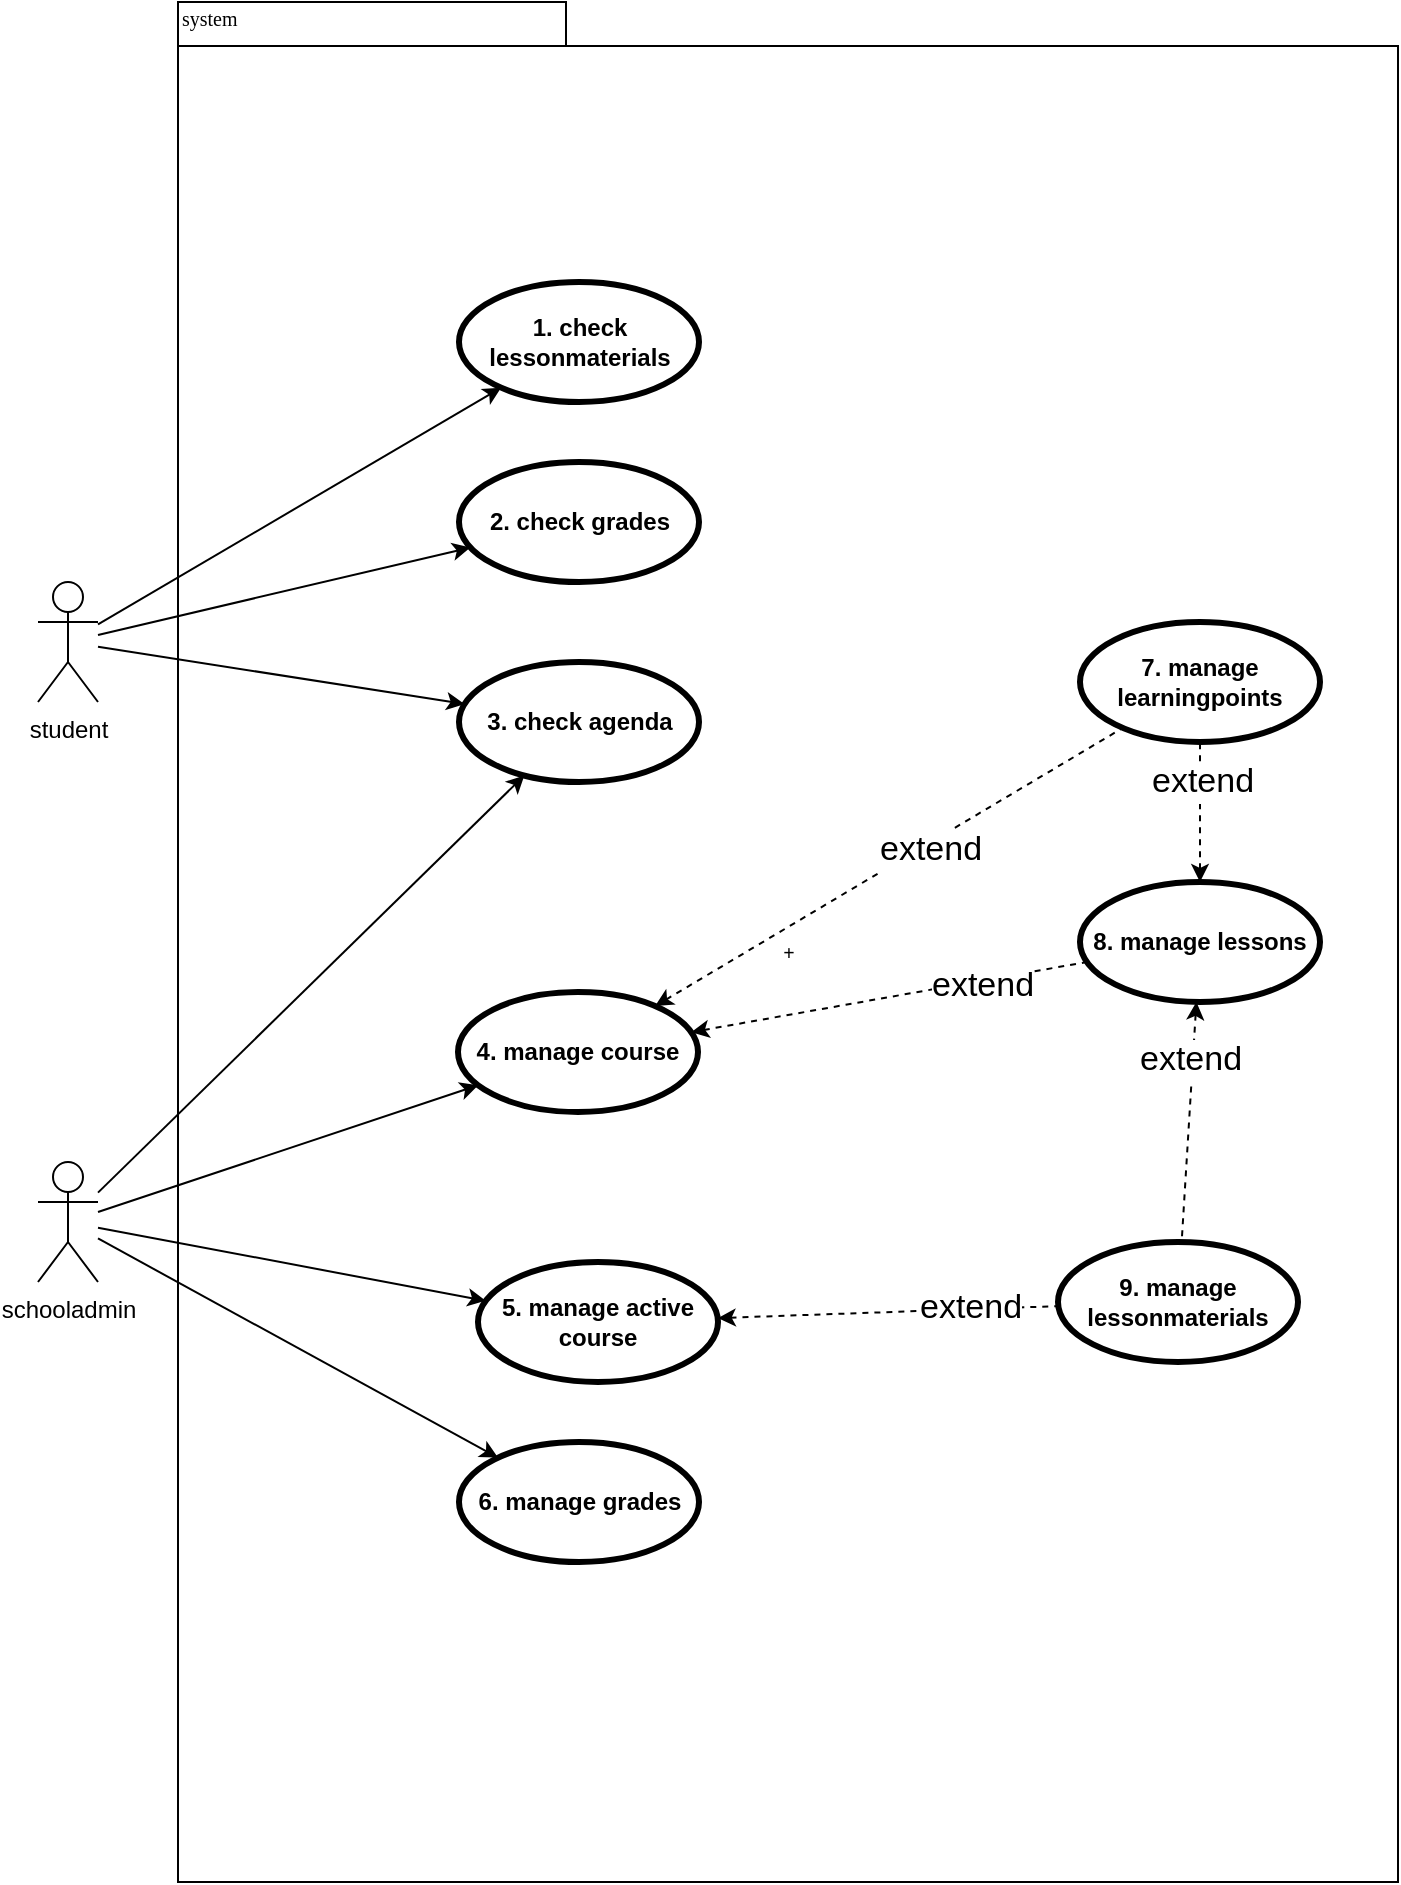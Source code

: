 <mxfile version="15.4.0" type="device"><diagram name="Page-1" id="b5b7bab2-c9e2-2cf4-8b2a-24fd1a2a6d21"><mxGraphModel dx="1278" dy="966" grid="1" gridSize="10" guides="1" tooltips="1" connect="1" arrows="1" fold="1" page="1" pageScale="1" pageWidth="827" pageHeight="1169" background="none" math="0" shadow="0"><root><mxCell id="0"/><mxCell id="1" parent="0"/><mxCell id="6e0c8c40b5770093-72" value="+" style="shape=folder;fontStyle=1;spacingTop=10;tabWidth=194;tabHeight=22;tabPosition=left;html=1;rounded=0;shadow=0;comic=0;labelBackgroundColor=none;strokeWidth=1;fillColor=none;fontFamily=Verdana;fontSize=10;align=center;" parent="1" vertex="1"><mxGeometry x="440" y="90" width="610" height="940" as="geometry"/></mxCell><mxCell id="6e0c8c40b5770093-73" value="system" style="text;html=1;align=left;verticalAlign=top;spacingTop=-4;fontSize=10;fontFamily=Verdana" parent="1" vertex="1"><mxGeometry x="440" y="90" width="130" height="20" as="geometry"/></mxCell><mxCell id="IXdXM9mMUdKJUAoANSnt-32" style="edgeStyle=none;rounded=0;orthogonalLoop=1;jettySize=auto;html=1;" parent="1" source="IXdXM9mMUdKJUAoANSnt-1" target="IXdXM9mMUdKJUAoANSnt-30" edge="1"><mxGeometry relative="1" as="geometry"/></mxCell><mxCell id="IXdXM9mMUdKJUAoANSnt-36" style="edgeStyle=none;rounded=0;orthogonalLoop=1;jettySize=auto;html=1;" parent="1" source="IXdXM9mMUdKJUAoANSnt-1" target="IXdXM9mMUdKJUAoANSnt-35" edge="1"><mxGeometry relative="1" as="geometry"/></mxCell><mxCell id="IXdXM9mMUdKJUAoANSnt-38" style="edgeStyle=none;rounded=0;orthogonalLoop=1;jettySize=auto;html=1;" parent="1" source="IXdXM9mMUdKJUAoANSnt-1" target="IXdXM9mMUdKJUAoANSnt-37" edge="1"><mxGeometry relative="1" as="geometry"/></mxCell><mxCell id="IXdXM9mMUdKJUAoANSnt-1" value="student" style="shape=umlActor;html=1;verticalLabelPosition=bottom;verticalAlign=top;align=center;" parent="1" vertex="1"><mxGeometry x="370" y="380" width="30" height="60" as="geometry"/></mxCell><mxCell id="IXdXM9mMUdKJUAoANSnt-4" style="rounded=0;orthogonalLoop=1;jettySize=auto;html=1;" parent="1" source="IXdXM9mMUdKJUAoANSnt-2" target="IXdXM9mMUdKJUAoANSnt-3" edge="1"><mxGeometry relative="1" as="geometry"/></mxCell><mxCell id="IXdXM9mMUdKJUAoANSnt-19" style="edgeStyle=none;rounded=0;orthogonalLoop=1;jettySize=auto;html=1;" parent="1" source="IXdXM9mMUdKJUAoANSnt-2" target="IXdXM9mMUdKJUAoANSnt-18" edge="1"><mxGeometry relative="1" as="geometry"/></mxCell><mxCell id="IXdXM9mMUdKJUAoANSnt-31" style="edgeStyle=none;rounded=0;orthogonalLoop=1;jettySize=auto;html=1;" parent="1" source="IXdXM9mMUdKJUAoANSnt-2" target="IXdXM9mMUdKJUAoANSnt-30" edge="1"><mxGeometry relative="1" as="geometry"/></mxCell><mxCell id="IXdXM9mMUdKJUAoANSnt-34" style="edgeStyle=none;rounded=0;orthogonalLoop=1;jettySize=auto;html=1;" parent="1" source="IXdXM9mMUdKJUAoANSnt-2" target="IXdXM9mMUdKJUAoANSnt-33" edge="1"><mxGeometry relative="1" as="geometry"/></mxCell><mxCell id="IXdXM9mMUdKJUAoANSnt-2" value="schooladmin" style="shape=umlActor;html=1;verticalLabelPosition=bottom;verticalAlign=top;align=center;" parent="1" vertex="1"><mxGeometry x="370" y="670" width="30" height="60" as="geometry"/></mxCell><mxCell id="IXdXM9mMUdKJUAoANSnt-8" value="" style="edgeStyle=none;rounded=0;orthogonalLoop=1;jettySize=auto;html=1;dashed=1;startArrow=classic;startFill=1;endArrow=none;endFill=0;" parent="1" source="IXdXM9mMUdKJUAoANSnt-3" target="IXdXM9mMUdKJUAoANSnt-7" edge="1"><mxGeometry relative="1" as="geometry"/></mxCell><mxCell id="IXdXM9mMUdKJUAoANSnt-42" value="extend" style="edgeLabel;html=1;align=center;verticalAlign=middle;resizable=0;points=[];fontSize=17;" parent="IXdXM9mMUdKJUAoANSnt-8" vertex="1" connectable="0"><mxGeometry x="0.165" y="-2" relative="1" as="geometry"><mxPoint y="1" as="offset"/></mxGeometry></mxCell><mxCell id="IXdXM9mMUdKJUAoANSnt-10" value="" style="edgeStyle=none;rounded=0;orthogonalLoop=1;jettySize=auto;html=1;dashed=1;endArrow=none;endFill=0;startArrow=classic;startFill=1;" parent="1" source="IXdXM9mMUdKJUAoANSnt-3" target="IXdXM9mMUdKJUAoANSnt-9" edge="1"><mxGeometry relative="1" as="geometry"/></mxCell><mxCell id="IXdXM9mMUdKJUAoANSnt-51" value="extend" style="edgeLabel;html=1;align=center;verticalAlign=middle;resizable=0;points=[];fontSize=17;" parent="IXdXM9mMUdKJUAoANSnt-10" vertex="1" connectable="0"><mxGeometry x="0.467" y="-2" relative="1" as="geometry"><mxPoint as="offset"/></mxGeometry></mxCell><mxCell id="IXdXM9mMUdKJUAoANSnt-3" value="4. manage course" style="shape=ellipse;html=1;strokeWidth=3;fontStyle=1;whiteSpace=wrap;align=center;perimeter=ellipsePerimeter;" parent="1" vertex="1"><mxGeometry x="580" y="585" width="120" height="60" as="geometry"/></mxCell><mxCell id="IXdXM9mMUdKJUAoANSnt-7" value="7. manage learningpoints" style="shape=ellipse;html=1;strokeWidth=3;fontStyle=1;whiteSpace=wrap;align=center;perimeter=ellipsePerimeter;" parent="1" vertex="1"><mxGeometry x="891" y="400" width="120" height="60" as="geometry"/></mxCell><mxCell id="IXdXM9mMUdKJUAoANSnt-11" style="edgeStyle=none;rounded=0;orthogonalLoop=1;jettySize=auto;html=1;dashed=1;startArrow=classic;startFill=1;endArrow=none;endFill=0;" parent="1" source="IXdXM9mMUdKJUAoANSnt-9" target="IXdXM9mMUdKJUAoANSnt-7" edge="1"><mxGeometry relative="1" as="geometry"/></mxCell><mxCell id="IXdXM9mMUdKJUAoANSnt-44" value="extend" style="edgeLabel;html=1;align=center;verticalAlign=middle;resizable=0;points=[];fontSize=17;" parent="IXdXM9mMUdKJUAoANSnt-11" vertex="1" connectable="0"><mxGeometry x="0.429" y="-1" relative="1" as="geometry"><mxPoint as="offset"/></mxGeometry></mxCell><mxCell id="IXdXM9mMUdKJUAoANSnt-13" value="" style="edgeStyle=none;rounded=0;orthogonalLoop=1;jettySize=auto;html=1;dashed=1;startArrow=classic;startFill=1;endArrow=none;endFill=0;" parent="1" source="IXdXM9mMUdKJUAoANSnt-9" target="IXdXM9mMUdKJUAoANSnt-12" edge="1"><mxGeometry relative="1" as="geometry"/></mxCell><mxCell id="IXdXM9mMUdKJUAoANSnt-46" value="extend" style="edgeLabel;html=1;align=center;verticalAlign=middle;resizable=0;points=[];fontSize=17;" parent="IXdXM9mMUdKJUAoANSnt-13" vertex="1" connectable="0"><mxGeometry x="-0.518" y="-2" relative="1" as="geometry"><mxPoint as="offset"/></mxGeometry></mxCell><mxCell id="IXdXM9mMUdKJUAoANSnt-9" value="8. manage lessons" style="shape=ellipse;html=1;strokeWidth=3;fontStyle=1;whiteSpace=wrap;align=center;perimeter=ellipsePerimeter;" parent="1" vertex="1"><mxGeometry x="891" y="530" width="120" height="60" as="geometry"/></mxCell><mxCell id="IXdXM9mMUdKJUAoANSnt-12" value="9. manage lessonmaterials" style="shape=ellipse;html=1;strokeWidth=3;fontStyle=1;whiteSpace=wrap;align=center;perimeter=ellipsePerimeter;" parent="1" vertex="1"><mxGeometry x="880" y="710" width="120" height="60" as="geometry"/></mxCell><mxCell id="IXdXM9mMUdKJUAoANSnt-18" value="5. manage active course" style="shape=ellipse;html=1;strokeWidth=3;fontStyle=1;whiteSpace=wrap;align=center;perimeter=ellipsePerimeter;" parent="1" vertex="1"><mxGeometry x="590" y="720" width="120" height="60" as="geometry"/></mxCell><mxCell id="IXdXM9mMUdKJUAoANSnt-25" style="edgeStyle=none;rounded=0;orthogonalLoop=1;jettySize=auto;html=1;dashed=1;startArrow=classic;startFill=1;endArrow=none;endFill=0;" parent="1" source="IXdXM9mMUdKJUAoANSnt-18" target="IXdXM9mMUdKJUAoANSnt-12" edge="1"><mxGeometry relative="1" as="geometry"><mxPoint x="1055.767" y="762.79" as="sourcePoint"/></mxGeometry></mxCell><mxCell id="IXdXM9mMUdKJUAoANSnt-47" value="extend" style="edgeLabel;html=1;align=center;verticalAlign=middle;resizable=0;points=[];fontSize=17;" parent="IXdXM9mMUdKJUAoANSnt-25" vertex="1" connectable="0"><mxGeometry x="0.471" y="1" relative="1" as="geometry"><mxPoint as="offset"/></mxGeometry></mxCell><mxCell id="IXdXM9mMUdKJUAoANSnt-30" value="3. check agenda" style="shape=ellipse;html=1;strokeWidth=3;fontStyle=1;whiteSpace=wrap;align=center;perimeter=ellipsePerimeter;" parent="1" vertex="1"><mxGeometry x="580.5" y="420" width="120" height="60" as="geometry"/></mxCell><mxCell id="IXdXM9mMUdKJUAoANSnt-33" value="6. manage grades" style="shape=ellipse;html=1;strokeWidth=3;fontStyle=1;whiteSpace=wrap;align=center;perimeter=ellipsePerimeter;" parent="1" vertex="1"><mxGeometry x="580.5" y="810" width="120" height="60" as="geometry"/></mxCell><mxCell id="IXdXM9mMUdKJUAoANSnt-35" value="2. check grades" style="shape=ellipse;html=1;strokeWidth=3;fontStyle=1;whiteSpace=wrap;align=center;perimeter=ellipsePerimeter;" parent="1" vertex="1"><mxGeometry x="580.5" y="320" width="120" height="60" as="geometry"/></mxCell><mxCell id="IXdXM9mMUdKJUAoANSnt-37" value="1. check lessonmaterials" style="shape=ellipse;html=1;strokeWidth=3;fontStyle=1;whiteSpace=wrap;align=center;perimeter=ellipsePerimeter;" parent="1" vertex="1"><mxGeometry x="580.5" y="230" width="120" height="60" as="geometry"/></mxCell></root></mxGraphModel></diagram></mxfile>